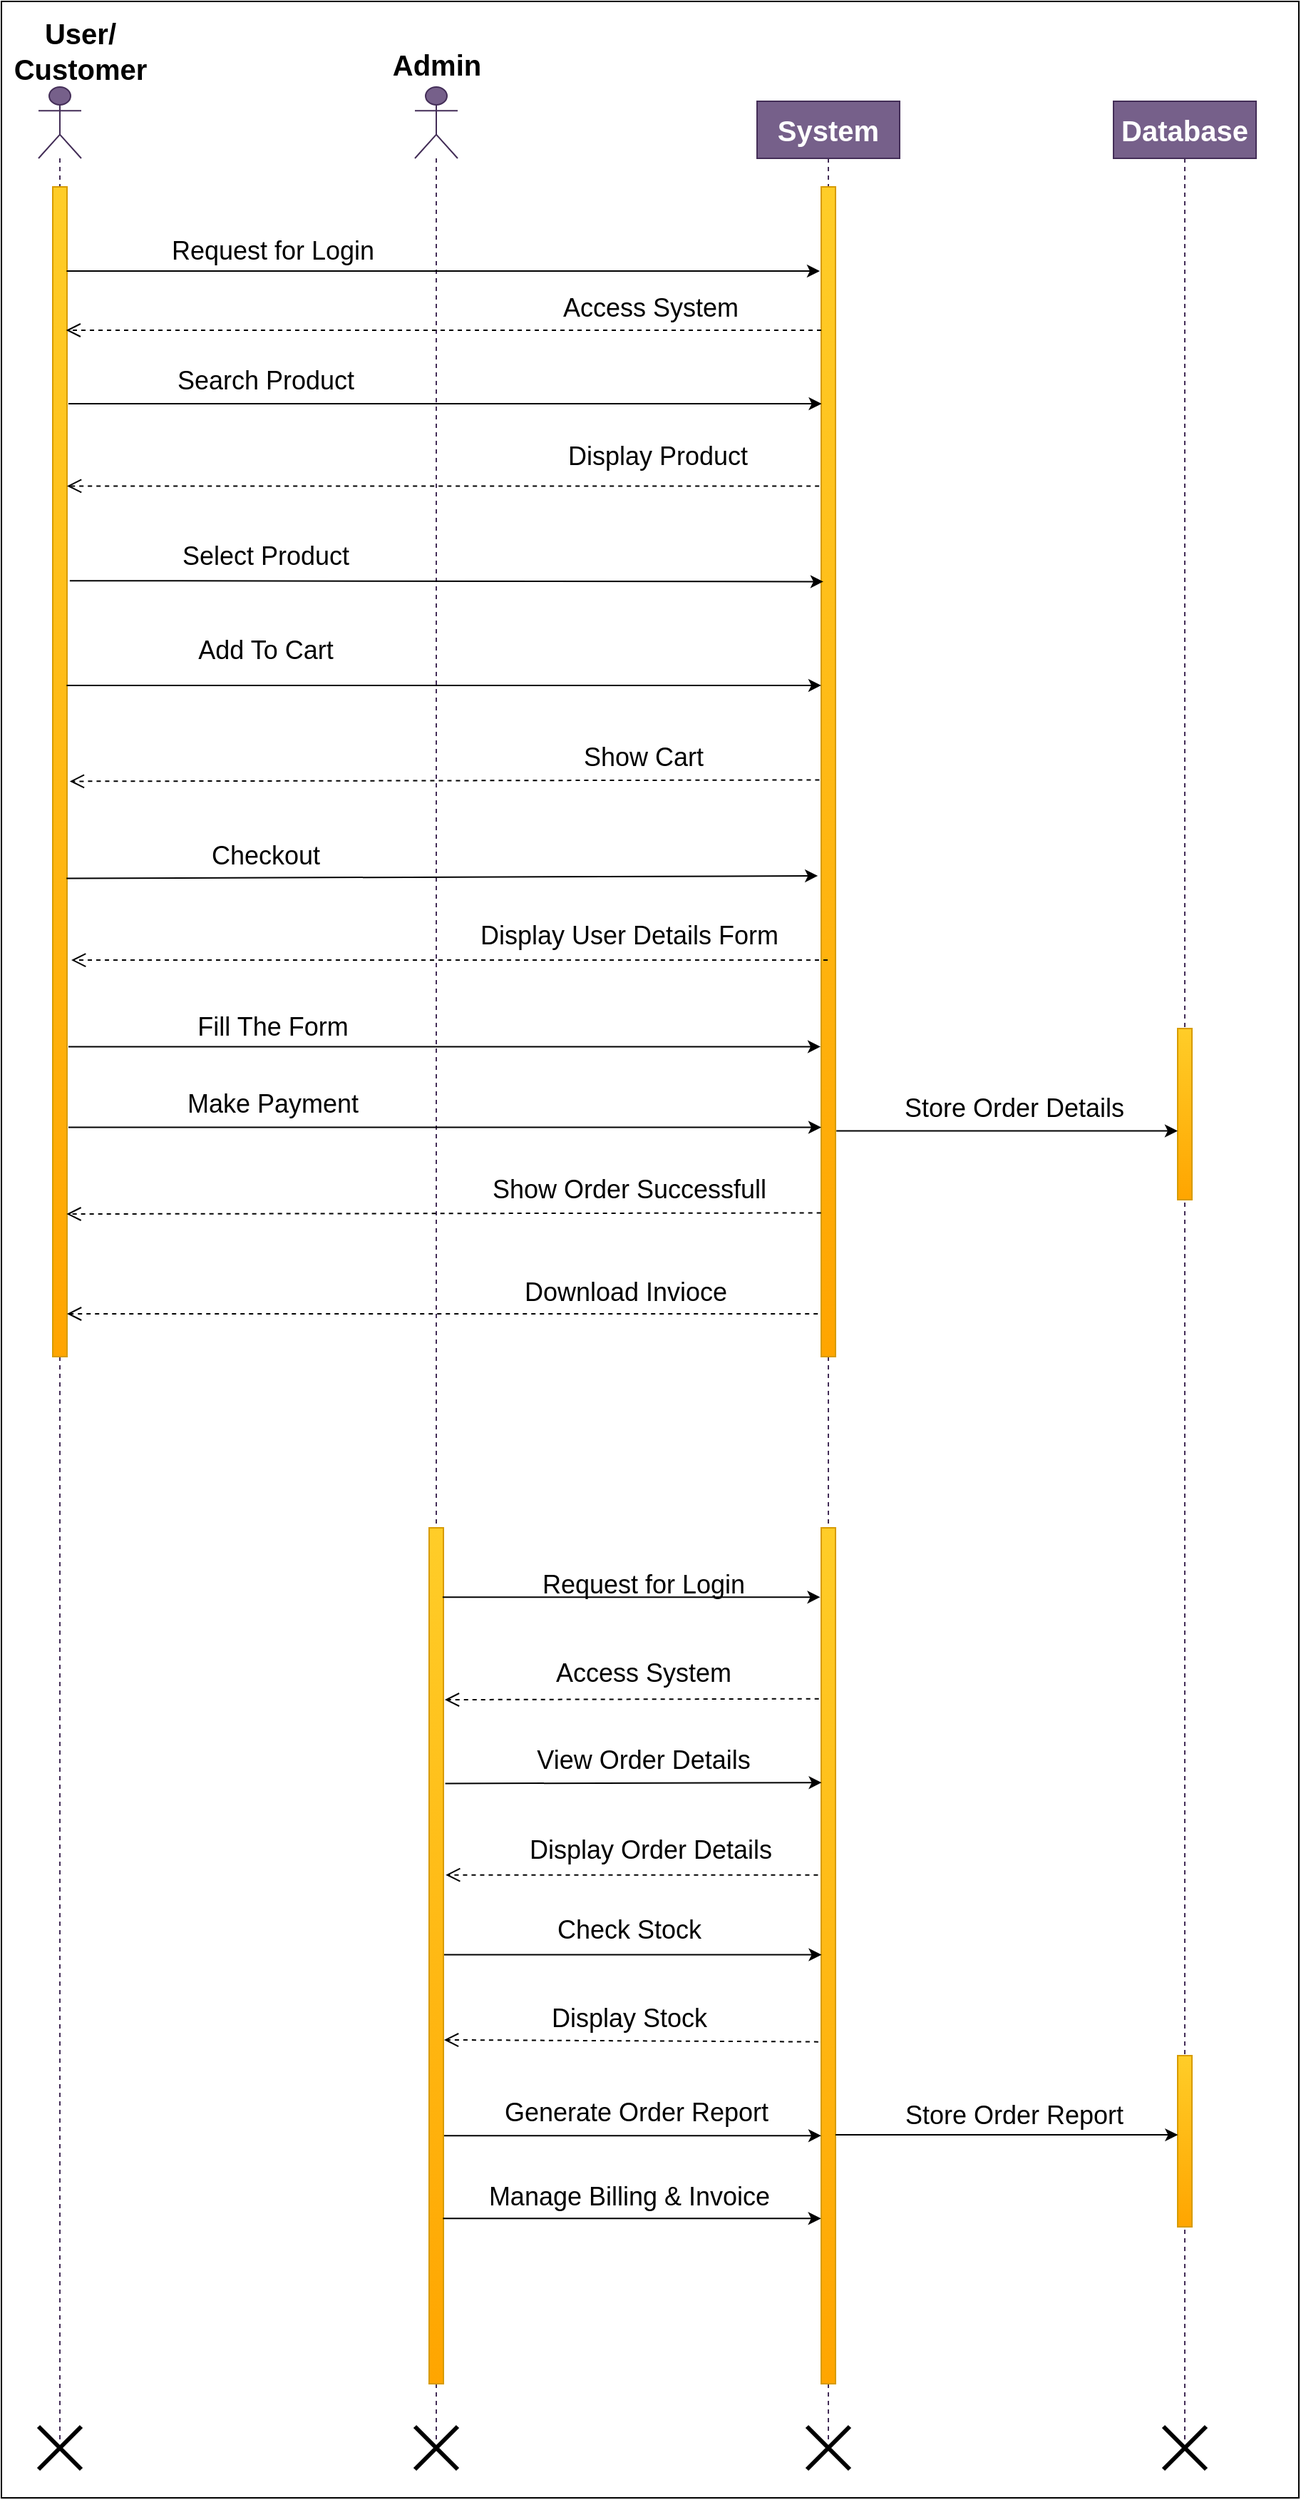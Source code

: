 <mxfile version="22.0.2" type="device">
  <diagram id="shnnh8CCXxQ5ulya_UMM" name="Page-1">
    <mxGraphModel dx="1500" dy="887" grid="1" gridSize="10" guides="1" tooltips="1" connect="1" arrows="1" fold="1" page="1" pageScale="1" pageWidth="850" pageHeight="1100" math="0" shadow="0">
      <root>
        <mxCell id="0" />
        <mxCell id="1" parent="0" />
        <mxCell id="ZwTcWCn2nLOj7Yn8vydk-1" value="" style="rounded=0;whiteSpace=wrap;html=1;" vertex="1" parent="1">
          <mxGeometry x="40" y="10" width="910" height="1750" as="geometry" />
        </mxCell>
        <mxCell id="0ohpbq7NT1ok5DzrwYzD-1" value="&lt;b style=&quot;font-size: 20px&quot;&gt;User/&lt;br&gt;Customer&lt;/b&gt;" style="text;html=1;align=center;verticalAlign=middle;resizable=0;points=[];autosize=1;fontSize=18;" parent="1" vertex="1">
          <mxGeometry x="40" y="20" width="110" height="50" as="geometry" />
        </mxCell>
        <mxCell id="0ohpbq7NT1ok5DzrwYzD-2" value="" style="shape=umlLifeline;participant=umlActor;perimeter=lifelinePerimeter;whiteSpace=wrap;html=1;container=1;collapsible=0;recursiveResize=0;verticalAlign=top;spacingTop=36;outlineConnect=0;fontSize=15;size=50;fillColor=#76608a;fontColor=#ffffff;strokeColor=#432D57;" parent="1" vertex="1">
          <mxGeometry x="66" y="70" width="30" height="1650" as="geometry" />
        </mxCell>
        <mxCell id="0ohpbq7NT1ok5DzrwYzD-3" value="" style="html=1;points=[];perimeter=orthogonalPerimeter;fillColor=#ffcd28;gradientColor=#ffa500;strokeColor=#d79b00;" parent="0ohpbq7NT1ok5DzrwYzD-2" vertex="1">
          <mxGeometry x="10" y="70" width="10" height="820" as="geometry" />
        </mxCell>
        <mxCell id="0ohpbq7NT1ok5DzrwYzD-4" value="&lt;b&gt;&lt;font style=&quot;font-size: 20px&quot;&gt;Admin&lt;/font&gt;&lt;/b&gt;" style="text;html=1;align=center;verticalAlign=middle;resizable=0;points=[];autosize=1;fontSize=18;" parent="1" vertex="1">
          <mxGeometry x="305" y="40" width="80" height="30" as="geometry" />
        </mxCell>
        <mxCell id="0ohpbq7NT1ok5DzrwYzD-5" value="" style="shape=umlLifeline;participant=umlActor;perimeter=lifelinePerimeter;whiteSpace=wrap;html=1;container=1;collapsible=0;recursiveResize=0;verticalAlign=top;spacingTop=36;outlineConnect=0;fontSize=15;size=50;fillColor=#76608a;fontColor=#ffffff;strokeColor=#432D57;" parent="1" vertex="1">
          <mxGeometry x="330" y="70" width="30" height="1650" as="geometry" />
        </mxCell>
        <mxCell id="0ohpbq7NT1ok5DzrwYzD-6" value="" style="html=1;points=[];perimeter=orthogonalPerimeter;fontSize=18;fillColor=#ffcd28;gradientColor=#ffa500;strokeColor=#d79b00;" parent="0ohpbq7NT1ok5DzrwYzD-5" vertex="1">
          <mxGeometry x="10" y="1010" width="10" height="600" as="geometry" />
        </mxCell>
        <mxCell id="0ohpbq7NT1ok5DzrwYzD-7" value="&lt;font size=&quot;1&quot;&gt;&lt;b style=&quot;font-size: 20px&quot;&gt;System&lt;/b&gt;&lt;/font&gt;" style="shape=umlLifeline;perimeter=lifelinePerimeter;whiteSpace=wrap;html=1;container=1;collapsible=0;recursiveResize=0;outlineConnect=0;fillColor=#76608a;strokeColor=#432D57;fontColor=#ffffff;" parent="1" vertex="1">
          <mxGeometry x="570" y="80" width="100" height="1640" as="geometry" />
        </mxCell>
        <mxCell id="0ohpbq7NT1ok5DzrwYzD-8" value="" style="html=1;points=[];perimeter=orthogonalPerimeter;fillColor=#ffcd28;gradientColor=#ffa500;strokeColor=#d79b00;" parent="0ohpbq7NT1ok5DzrwYzD-7" vertex="1">
          <mxGeometry x="45" y="60" width="10" height="820" as="geometry" />
        </mxCell>
        <mxCell id="0ohpbq7NT1ok5DzrwYzD-41" value="" style="html=1;points=[];perimeter=orthogonalPerimeter;fontSize=18;fillColor=#ffcd28;gradientColor=#ffa500;strokeColor=#d79b00;" parent="0ohpbq7NT1ok5DzrwYzD-7" vertex="1">
          <mxGeometry x="45" y="1000" width="10" height="600" as="geometry" />
        </mxCell>
        <mxCell id="0ohpbq7NT1ok5DzrwYzD-9" value="&lt;font style=&quot;font-size: 20px&quot;&gt;&lt;b&gt;Database&lt;/b&gt;&lt;/font&gt;" style="shape=umlLifeline;perimeter=lifelinePerimeter;whiteSpace=wrap;html=1;container=1;collapsible=0;recursiveResize=0;outlineConnect=0;fillColor=#76608a;strokeColor=#432D57;fontColor=#ffffff;" parent="1" vertex="1">
          <mxGeometry x="820" y="80" width="100" height="1640" as="geometry" />
        </mxCell>
        <mxCell id="0ohpbq7NT1ok5DzrwYzD-10" value="" style="html=1;points=[];perimeter=orthogonalPerimeter;fontSize=18;fillColor=#ffcd28;gradientColor=#ffa500;strokeColor=#d79b00;" parent="0ohpbq7NT1ok5DzrwYzD-9" vertex="1">
          <mxGeometry x="45" y="650" width="10" height="120" as="geometry" />
        </mxCell>
        <mxCell id="0ohpbq7NT1ok5DzrwYzD-62" value="" style="html=1;points=[];perimeter=orthogonalPerimeter;fontSize=18;fillColor=#ffcd28;gradientColor=#ffa500;strokeColor=#d79b00;" parent="0ohpbq7NT1ok5DzrwYzD-9" vertex="1">
          <mxGeometry x="45" y="1370" width="10" height="120" as="geometry" />
        </mxCell>
        <mxCell id="0ohpbq7NT1ok5DzrwYzD-11" value="&lt;font style=&quot;font-size: 18px&quot;&gt;Request for Login&lt;/font&gt;" style="text;html=1;align=center;verticalAlign=middle;resizable=0;points=[];autosize=1;fontSize=18;fontColor=none;" parent="1" vertex="1">
          <mxGeometry x="150" y="170" width="160" height="30" as="geometry" />
        </mxCell>
        <mxCell id="0ohpbq7NT1ok5DzrwYzD-12" value="" style="endArrow=classic;html=1;exitX=0.972;exitY=0.118;exitDx=0;exitDy=0;exitPerimeter=0;" parent="1" edge="1">
          <mxGeometry width="50" height="50" relative="1" as="geometry">
            <mxPoint x="85.72" y="199" as="sourcePoint" />
            <mxPoint x="614" y="199" as="targetPoint" />
          </mxGeometry>
        </mxCell>
        <mxCell id="0ohpbq7NT1ok5DzrwYzD-13" value="&lt;font style=&quot;font-size: 18px&quot;&gt;Access System&lt;/font&gt;" style="text;html=1;align=center;verticalAlign=middle;resizable=0;points=[];autosize=1;fontSize=18;fontColor=none;" parent="1" vertex="1">
          <mxGeometry x="425" y="210" width="140" height="30" as="geometry" />
        </mxCell>
        <mxCell id="0ohpbq7NT1ok5DzrwYzD-14" value="return" style="verticalAlign=bottom;endArrow=open;dashed=1;endSize=8;labelBackgroundColor=none;fontSize=18;noLabel=1;fontColor=none;entryX=0.935;entryY=0.201;entryDx=0;entryDy=0;entryPerimeter=0;" parent="1" edge="1">
          <mxGeometry relative="1" as="geometry">
            <mxPoint x="615" y="240.5" as="sourcePoint" />
            <mxPoint x="85.35" y="240.5" as="targetPoint" />
          </mxGeometry>
        </mxCell>
        <mxCell id="0ohpbq7NT1ok5DzrwYzD-15" value="Search Product" style="text;html=1;align=center;verticalAlign=middle;resizable=0;points=[];autosize=1;fontSize=18;fontColor=none;" parent="1" vertex="1">
          <mxGeometry x="155" y="261" width="140" height="30" as="geometry" />
        </mxCell>
        <mxCell id="0ohpbq7NT1ok5DzrwYzD-16" value="" style="endArrow=classic;html=1;exitX=0.972;exitY=0.118;exitDx=0;exitDy=0;exitPerimeter=0;" parent="1" edge="1">
          <mxGeometry width="50" height="50" relative="1" as="geometry">
            <mxPoint x="87.0" y="292" as="sourcePoint" />
            <mxPoint x="615.28" y="292" as="targetPoint" />
          </mxGeometry>
        </mxCell>
        <mxCell id="0ohpbq7NT1ok5DzrwYzD-17" value="Display Product" style="text;html=1;align=center;verticalAlign=middle;resizable=0;points=[];autosize=1;fontSize=18;fontColor=none;" parent="1" vertex="1">
          <mxGeometry x="430" y="314" width="140" height="30" as="geometry" />
        </mxCell>
        <mxCell id="0ohpbq7NT1ok5DzrwYzD-18" value="return" style="verticalAlign=bottom;endArrow=open;dashed=1;endSize=8;labelBackgroundColor=none;fontSize=18;noLabel=1;fontColor=none;exitX=-0.14;exitY=0.322;exitDx=0;exitDy=0;exitPerimeter=0;" parent="1" edge="1">
          <mxGeometry relative="1" as="geometry">
            <mxPoint x="613.6" y="349.74" as="sourcePoint" />
            <mxPoint x="86" y="349.74" as="targetPoint" />
          </mxGeometry>
        </mxCell>
        <mxCell id="0ohpbq7NT1ok5DzrwYzD-19" value="Select Product" style="text;html=1;align=center;verticalAlign=middle;resizable=0;points=[];autosize=1;fontSize=18;fontColor=none;" parent="1" vertex="1">
          <mxGeometry x="160" y="384" width="130" height="30" as="geometry" />
        </mxCell>
        <mxCell id="0ohpbq7NT1ok5DzrwYzD-23" value="" style="endArrow=classic;html=1;exitX=0.972;exitY=0.538;exitDx=0;exitDy=0;exitPerimeter=0;" parent="1" edge="1">
          <mxGeometry width="50" height="50" relative="1" as="geometry">
            <mxPoint x="85.72" y="489.46" as="sourcePoint" />
            <mxPoint x="615" y="489.46" as="targetPoint" />
          </mxGeometry>
        </mxCell>
        <mxCell id="0ohpbq7NT1ok5DzrwYzD-25" value="Add To Cart" style="text;html=1;align=center;verticalAlign=middle;resizable=0;points=[];autosize=1;fontSize=18;fontColor=none;" parent="1" vertex="1">
          <mxGeometry x="170" y="450" width="110" height="30" as="geometry" />
        </mxCell>
        <mxCell id="0ohpbq7NT1ok5DzrwYzD-27" value="Checkout" style="text;html=1;align=center;verticalAlign=middle;resizable=0;points=[];autosize=1;fontSize=18;fontColor=none;" parent="1" vertex="1">
          <mxGeometry x="180" y="594" width="90" height="30" as="geometry" />
        </mxCell>
        <mxCell id="0ohpbq7NT1ok5DzrwYzD-29" value="Display User Details Form" style="text;html=1;align=center;verticalAlign=middle;resizable=0;points=[];autosize=1;fontSize=18;fontColor=none;" parent="1" vertex="1">
          <mxGeometry x="370" y="650" width="220" height="30" as="geometry" />
        </mxCell>
        <mxCell id="0ohpbq7NT1ok5DzrwYzD-32" value="return" style="verticalAlign=bottom;endArrow=open;dashed=1;endSize=8;labelBackgroundColor=none;fontSize=18;noLabel=1;fontColor=none;entryX=1.303;entryY=0.806;entryDx=0;entryDy=0;entryPerimeter=0;" parent="1" edge="1">
          <mxGeometry relative="1" as="geometry">
            <mxPoint x="619.5" y="682.02" as="sourcePoint" />
            <mxPoint x="89.03" y="682.02" as="targetPoint" />
          </mxGeometry>
        </mxCell>
        <mxCell id="0ohpbq7NT1ok5DzrwYzD-34" value="Fill The Form" style="text;html=1;align=center;verticalAlign=middle;resizable=0;points=[];autosize=1;fontSize=18;fontColor=none;" parent="1" vertex="1">
          <mxGeometry x="170" y="714" width="120" height="30" as="geometry" />
        </mxCell>
        <mxCell id="0ohpbq7NT1ok5DzrwYzD-35" value="" style="endArrow=classic;html=1;entryX=-0.046;entryY=0.922;entryDx=0;entryDy=0;entryPerimeter=0;exitX=1.1;exitY=0.922;exitDx=0;exitDy=0;exitPerimeter=0;" parent="1" edge="1">
          <mxGeometry width="50" height="50" relative="1" as="geometry">
            <mxPoint x="87" y="742.74" as="sourcePoint" />
            <mxPoint x="614.54" y="742.74" as="targetPoint" />
          </mxGeometry>
        </mxCell>
        <mxCell id="0ohpbq7NT1ok5DzrwYzD-36" value="Make Payment" style="text;html=1;align=center;verticalAlign=middle;resizable=0;points=[];autosize=1;fontSize=18;fontColor=none;" parent="1" vertex="1">
          <mxGeometry x="160" y="768" width="140" height="30" as="geometry" />
        </mxCell>
        <mxCell id="0ohpbq7NT1ok5DzrwYzD-37" value="return" style="verticalAlign=bottom;endArrow=open;dashed=1;endSize=8;labelBackgroundColor=none;fontSize=18;noLabel=1;fontColor=none;entryX=0.972;entryY=0.909;entryDx=0;entryDy=0;entryPerimeter=0;exitX=-0.017;exitY=0.908;exitDx=0;exitDy=0;exitPerimeter=0;" parent="1" edge="1">
          <mxGeometry relative="1" as="geometry">
            <mxPoint x="614.83" y="859.24" as="sourcePoint" />
            <mxPoint x="85.72" y="860.02" as="targetPoint" />
          </mxGeometry>
        </mxCell>
        <mxCell id="0ohpbq7NT1ok5DzrwYzD-38" value="" style="endArrow=classic;html=1;exitX=1.06;exitY=0.807;exitDx=0;exitDy=0;exitPerimeter=0;entryX=0;entryY=0.598;entryDx=0;entryDy=0;entryPerimeter=0;" parent="1" source="0ohpbq7NT1ok5DzrwYzD-8" target="0ohpbq7NT1ok5DzrwYzD-10" edge="1">
          <mxGeometry width="50" height="50" relative="1" as="geometry">
            <mxPoint x="625.97" y="616.3" as="sourcePoint" />
            <mxPoint x="865" y="616.3" as="targetPoint" />
          </mxGeometry>
        </mxCell>
        <mxCell id="0ohpbq7NT1ok5DzrwYzD-39" value="Store Order Details" style="text;html=1;align=center;verticalAlign=middle;resizable=0;points=[];autosize=1;fontSize=18;fontColor=none;" parent="1" vertex="1">
          <mxGeometry x="665" y="771" width="170" height="30" as="geometry" />
        </mxCell>
        <mxCell id="0ohpbq7NT1ok5DzrwYzD-40" value="Show Order Successfull" style="text;html=1;align=center;verticalAlign=middle;resizable=0;points=[];autosize=1;fontSize=18;fontColor=none;" parent="1" vertex="1">
          <mxGeometry x="375" y="828" width="210" height="30" as="geometry" />
        </mxCell>
        <mxCell id="0ohpbq7NT1ok5DzrwYzD-42" value="&lt;font style=&quot;font-size: 18px&quot;&gt;Request for Login&lt;/font&gt;" style="text;html=1;align=center;verticalAlign=middle;resizable=0;points=[];autosize=1;fontSize=18;fontColor=none;" parent="1" vertex="1">
          <mxGeometry x="410" y="1105" width="160" height="30" as="geometry" />
        </mxCell>
        <mxCell id="0ohpbq7NT1ok5DzrwYzD-46" value="&lt;font style=&quot;font-size: 18px&quot;&gt;Access System&lt;/font&gt;" style="text;html=1;align=center;verticalAlign=middle;resizable=0;points=[];autosize=1;fontSize=18;fontColor=none;" parent="1" vertex="1">
          <mxGeometry x="420" y="1167" width="140" height="30" as="geometry" />
        </mxCell>
        <mxCell id="0ohpbq7NT1ok5DzrwYzD-47" value="return" style="verticalAlign=bottom;endArrow=open;dashed=1;endSize=8;labelBackgroundColor=none;fontSize=18;noLabel=1;fontColor=none;exitX=0.062;exitY=0.283;exitDx=0;exitDy=0;exitPerimeter=0;" parent="1" target="0ohpbq7NT1ok5DzrwYzD-3" edge="1">
          <mxGeometry relative="1" as="geometry">
            <mxPoint x="612.61" y="930.0" as="sourcePoint" />
            <mxPoint x="347.39" y="930.42" as="targetPoint" />
          </mxGeometry>
        </mxCell>
        <mxCell id="0ohpbq7NT1ok5DzrwYzD-48" value="View Order Details" style="text;html=1;align=center;verticalAlign=middle;resizable=0;points=[];autosize=1;fontSize=18;fontColor=none;" parent="1" vertex="1">
          <mxGeometry x="405" y="1228" width="170" height="30" as="geometry" />
        </mxCell>
        <mxCell id="0ohpbq7NT1ok5DzrwYzD-49" value="Display Order Details" style="text;html=1;align=center;verticalAlign=middle;resizable=0;points=[];autosize=1;fontSize=18;fontColor=none;" parent="1" vertex="1">
          <mxGeometry x="400" y="1291" width="190" height="30" as="geometry" />
        </mxCell>
        <mxCell id="0ohpbq7NT1ok5DzrwYzD-51" value="" style="endArrow=classic;html=1;exitX=0.945;exitY=0.081;exitDx=0;exitDy=0;exitPerimeter=0;entryX=-0.072;entryY=0.081;entryDx=0;entryDy=0;entryPerimeter=0;" parent="1" source="0ohpbq7NT1ok5DzrwYzD-6" target="0ohpbq7NT1ok5DzrwYzD-41" edge="1">
          <mxGeometry width="50" height="50" relative="1" as="geometry">
            <mxPoint x="370" y="1130" as="sourcePoint" />
            <mxPoint x="610" y="1129" as="targetPoint" />
          </mxGeometry>
        </mxCell>
        <mxCell id="0ohpbq7NT1ok5DzrwYzD-54" value="Display Stock" style="text;html=1;align=center;verticalAlign=middle;resizable=0;points=[];autosize=1;fontSize=18;fontColor=none;" parent="1" vertex="1">
          <mxGeometry x="420" y="1409" width="120" height="30" as="geometry" />
        </mxCell>
        <mxCell id="0ohpbq7NT1ok5DzrwYzD-56" value="Generate Order Report" style="text;html=1;align=center;verticalAlign=middle;resizable=0;points=[];autosize=1;fontSize=18;fontColor=none;" parent="1" vertex="1">
          <mxGeometry x="385" y="1475" width="200" height="30" as="geometry" />
        </mxCell>
        <mxCell id="0ohpbq7NT1ok5DzrwYzD-58" value="return" style="verticalAlign=bottom;endArrow=open;dashed=1;endSize=8;labelBackgroundColor=none;fontSize=18;noLabel=1;fontColor=none;entryX=1.096;entryY=0.189;entryDx=0;entryDy=0;entryPerimeter=0;exitX=-0.164;exitY=0.188;exitDx=0;exitDy=0;exitPerimeter=0;" parent="1" edge="1">
          <mxGeometry relative="1" as="geometry">
            <mxPoint x="613.36" y="1199.84" as="sourcePoint" />
            <mxPoint x="350.96" y="1200.52" as="targetPoint" />
          </mxGeometry>
        </mxCell>
        <mxCell id="0ohpbq7NT1ok5DzrwYzD-59" value="" style="endArrow=classic;html=1;exitX=1.128;exitY=0.293;exitDx=0;exitDy=0;exitPerimeter=0;entryX=0.028;entryY=0.292;entryDx=0;entryDy=0;entryPerimeter=0;" parent="1" edge="1">
          <mxGeometry width="50" height="50" relative="1" as="geometry">
            <mxPoint x="351.28" y="1259.24" as="sourcePoint" />
            <mxPoint x="615.28" y="1258.56" as="targetPoint" />
          </mxGeometry>
        </mxCell>
        <mxCell id="0ohpbq7NT1ok5DzrwYzD-61" value="" style="endArrow=classic;html=1;entryX=0.02;entryY=0.463;entryDx=0;entryDy=0;entryPerimeter=0;" parent="1" source="0ohpbq7NT1ok5DzrwYzD-41" target="0ohpbq7NT1ok5DzrwYzD-62" edge="1">
          <mxGeometry width="50" height="50" relative="1" as="geometry">
            <mxPoint x="640" y="1160" as="sourcePoint" />
            <mxPoint x="850" y="1506" as="targetPoint" />
          </mxGeometry>
        </mxCell>
        <mxCell id="0ohpbq7NT1ok5DzrwYzD-63" value="Store Order Report" style="text;html=1;align=center;verticalAlign=middle;resizable=0;points=[];autosize=1;fontSize=18;fontColor=none;" parent="1" vertex="1">
          <mxGeometry x="665" y="1477" width="170" height="30" as="geometry" />
        </mxCell>
        <mxCell id="0ohpbq7NT1ok5DzrwYzD-64" value="" style="endArrow=classic;html=1;exitX=1.048;exitY=0.706;exitDx=0;exitDy=0;exitPerimeter=0;" parent="1" edge="1">
          <mxGeometry width="50" height="50" relative="1" as="geometry">
            <mxPoint x="350.48" y="1506.08" as="sourcePoint" />
            <mxPoint x="615" y="1506.08" as="targetPoint" />
          </mxGeometry>
        </mxCell>
        <mxCell id="0ohpbq7NT1ok5DzrwYzD-52" value="Check Stock" style="text;html=1;align=center;verticalAlign=middle;resizable=0;points=[];autosize=1;fontSize=18;fontColor=none;" parent="1" vertex="1">
          <mxGeometry x="420" y="1347" width="120" height="30" as="geometry" />
        </mxCell>
        <mxCell id="XRsKRlv65UJ4PzL0CbFW-2" value="return" style="verticalAlign=bottom;endArrow=open;dashed=1;endSize=8;labelBackgroundColor=none;fontSize=18;noLabel=1;fontColor=none;entryX=1.048;entryY=0.597;entryDx=0;entryDy=0;entryPerimeter=0;exitX=-0.205;exitY=0.599;exitDx=0;exitDy=0;exitPerimeter=0;" parent="1" edge="1">
          <mxGeometry relative="1" as="geometry">
            <mxPoint x="612.95" y="1440.32" as="sourcePoint" />
            <mxPoint x="350.48" y="1438.96" as="targetPoint" />
          </mxGeometry>
        </mxCell>
        <mxCell id="0ohpbq7NT1ok5DzrwYzD-22" value="Show Cart" style="text;html=1;align=center;verticalAlign=middle;resizable=0;points=[];autosize=1;fontSize=18;fontColor=none;" parent="1" vertex="1">
          <mxGeometry x="440" y="525" width="100" height="30" as="geometry" />
        </mxCell>
        <mxCell id="XRsKRlv65UJ4PzL0CbFW-4" value="return" style="verticalAlign=bottom;endArrow=open;dashed=1;endSize=8;labelBackgroundColor=none;fontSize=18;noLabel=1;fontColor=none;entryX=1.193;entryY=0.613;entryDx=0;entryDy=0;entryPerimeter=0;exitX=-0.128;exitY=0.507;exitDx=0;exitDy=0;exitPerimeter=0;" parent="1" source="0ohpbq7NT1ok5DzrwYzD-8" edge="1">
          <mxGeometry relative="1" as="geometry">
            <mxPoint x="600" y="557" as="sourcePoint" />
            <mxPoint x="87.93" y="556.71" as="targetPoint" />
          </mxGeometry>
        </mxCell>
        <mxCell id="XRsKRlv65UJ4PzL0CbFW-5" value="" style="endArrow=classic;html=1;exitX=1.193;exitY=0.421;exitDx=0;exitDy=0;exitPerimeter=0;entryX=0.148;entryY=0.422;entryDx=0;entryDy=0;entryPerimeter=0;" parent="1" edge="1">
          <mxGeometry width="50" height="50" relative="1" as="geometry">
            <mxPoint x="87.93" y="416.07" as="sourcePoint" />
            <mxPoint x="616.48" y="416.74" as="targetPoint" />
          </mxGeometry>
        </mxCell>
        <mxCell id="XRsKRlv65UJ4PzL0CbFW-6" value="" style="endArrow=classic;html=1;exitX=0.963;exitY=0.731;exitDx=0;exitDy=0;exitPerimeter=0;entryX=-0.238;entryY=0.589;entryDx=0;entryDy=0;entryPerimeter=0;" parent="1" target="0ohpbq7NT1ok5DzrwYzD-8" edge="1">
          <mxGeometry width="50" height="50" relative="1" as="geometry">
            <mxPoint x="85.63" y="624.77" as="sourcePoint" />
            <mxPoint x="550" y="630" as="targetPoint" />
          </mxGeometry>
        </mxCell>
        <mxCell id="XRsKRlv65UJ4PzL0CbFW-7" value="" style="endArrow=classic;html=1;exitX=1.1;exitY=0.984;exitDx=0;exitDy=0;exitPerimeter=0;entryX=0;entryY=0.984;entryDx=0;entryDy=0;entryPerimeter=0;" parent="1" edge="1">
          <mxGeometry width="50" height="50" relative="1" as="geometry">
            <mxPoint x="87" y="799.28" as="sourcePoint" />
            <mxPoint x="615" y="799.28" as="targetPoint" />
          </mxGeometry>
        </mxCell>
        <mxCell id="XRsKRlv65UJ4PzL0CbFW-9" value="Download Invioce&amp;nbsp;" style="text;html=1;align=center;verticalAlign=middle;resizable=0;points=[];autosize=1;fontSize=18;fontColor=none;" parent="1" vertex="1">
          <mxGeometry x="400" y="900" width="160" height="30" as="geometry" />
        </mxCell>
        <mxCell id="XRsKRlv65UJ4PzL0CbFW-10" value="return" style="verticalAlign=bottom;endArrow=open;dashed=1;endSize=8;labelBackgroundColor=none;fontSize=18;noLabel=1;fontColor=none;exitX=-0.228;exitY=0.402;exitDx=0;exitDy=0;exitPerimeter=0;entryX=1.16;entryY=0.402;entryDx=0;entryDy=0;entryPerimeter=0;" parent="1" edge="1">
          <mxGeometry relative="1" as="geometry">
            <mxPoint x="612.72" y="1323.36" as="sourcePoint" />
            <mxPoint x="351.6" y="1323.36" as="targetPoint" />
          </mxGeometry>
        </mxCell>
        <mxCell id="XRsKRlv65UJ4PzL0CbFW-11" value="" style="endArrow=classic;html=1;exitX=1.048;exitY=0.496;exitDx=0;exitDy=0;exitPerimeter=0;entryX=0.024;entryY=0.496;entryDx=0;entryDy=0;entryPerimeter=0;" parent="1" edge="1">
          <mxGeometry width="50" height="50" relative="1" as="geometry">
            <mxPoint x="350.48" y="1379.28" as="sourcePoint" />
            <mxPoint x="615.24" y="1379.28" as="targetPoint" />
          </mxGeometry>
        </mxCell>
        <mxCell id="XRsKRlv65UJ4PzL0CbFW-12" value="" style="endArrow=classic;html=1;exitX=0.971;exitY=0.834;exitDx=0;exitDy=0;exitPerimeter=0;entryX=-0.014;entryY=0.834;entryDx=0;entryDy=0;entryPerimeter=0;" parent="1" edge="1">
          <mxGeometry width="50" height="50" relative="1" as="geometry">
            <mxPoint x="349.71" y="1564.12" as="sourcePoint" />
            <mxPoint x="614.86" y="1564.12" as="targetPoint" />
          </mxGeometry>
        </mxCell>
        <mxCell id="XRsKRlv65UJ4PzL0CbFW-13" value="Manage Billing &amp;amp; Invoice" style="text;html=1;align=center;verticalAlign=middle;resizable=0;points=[];autosize=1;fontSize=18;fontColor=none;" parent="1" vertex="1">
          <mxGeometry x="375" y="1534" width="210" height="30" as="geometry" />
        </mxCell>
        <mxCell id="XRsKRlv65UJ4PzL0CbFW-20" value="" style="shape=umlDestroy;whiteSpace=wrap;html=1;strokeWidth=3;fontSize=18;fontColor=none;" parent="1" vertex="1">
          <mxGeometry x="66" y="1710" width="30" height="30" as="geometry" />
        </mxCell>
        <mxCell id="XRsKRlv65UJ4PzL0CbFW-21" value="" style="shape=umlDestroy;whiteSpace=wrap;html=1;strokeWidth=3;fontSize=18;fontColor=none;" parent="1" vertex="1">
          <mxGeometry x="605" y="1710" width="30" height="30" as="geometry" />
        </mxCell>
        <mxCell id="XRsKRlv65UJ4PzL0CbFW-22" value="" style="shape=umlDestroy;whiteSpace=wrap;html=1;strokeWidth=3;fontSize=18;fontColor=none;" parent="1" vertex="1">
          <mxGeometry x="855" y="1710" width="30" height="30" as="geometry" />
        </mxCell>
        <mxCell id="XRsKRlv65UJ4PzL0CbFW-19" value="" style="shape=umlDestroy;whiteSpace=wrap;html=1;strokeWidth=3;fontSize=18;fontColor=none;" parent="1" vertex="1">
          <mxGeometry x="330" y="1710" width="30" height="30" as="geometry" />
        </mxCell>
      </root>
    </mxGraphModel>
  </diagram>
</mxfile>
